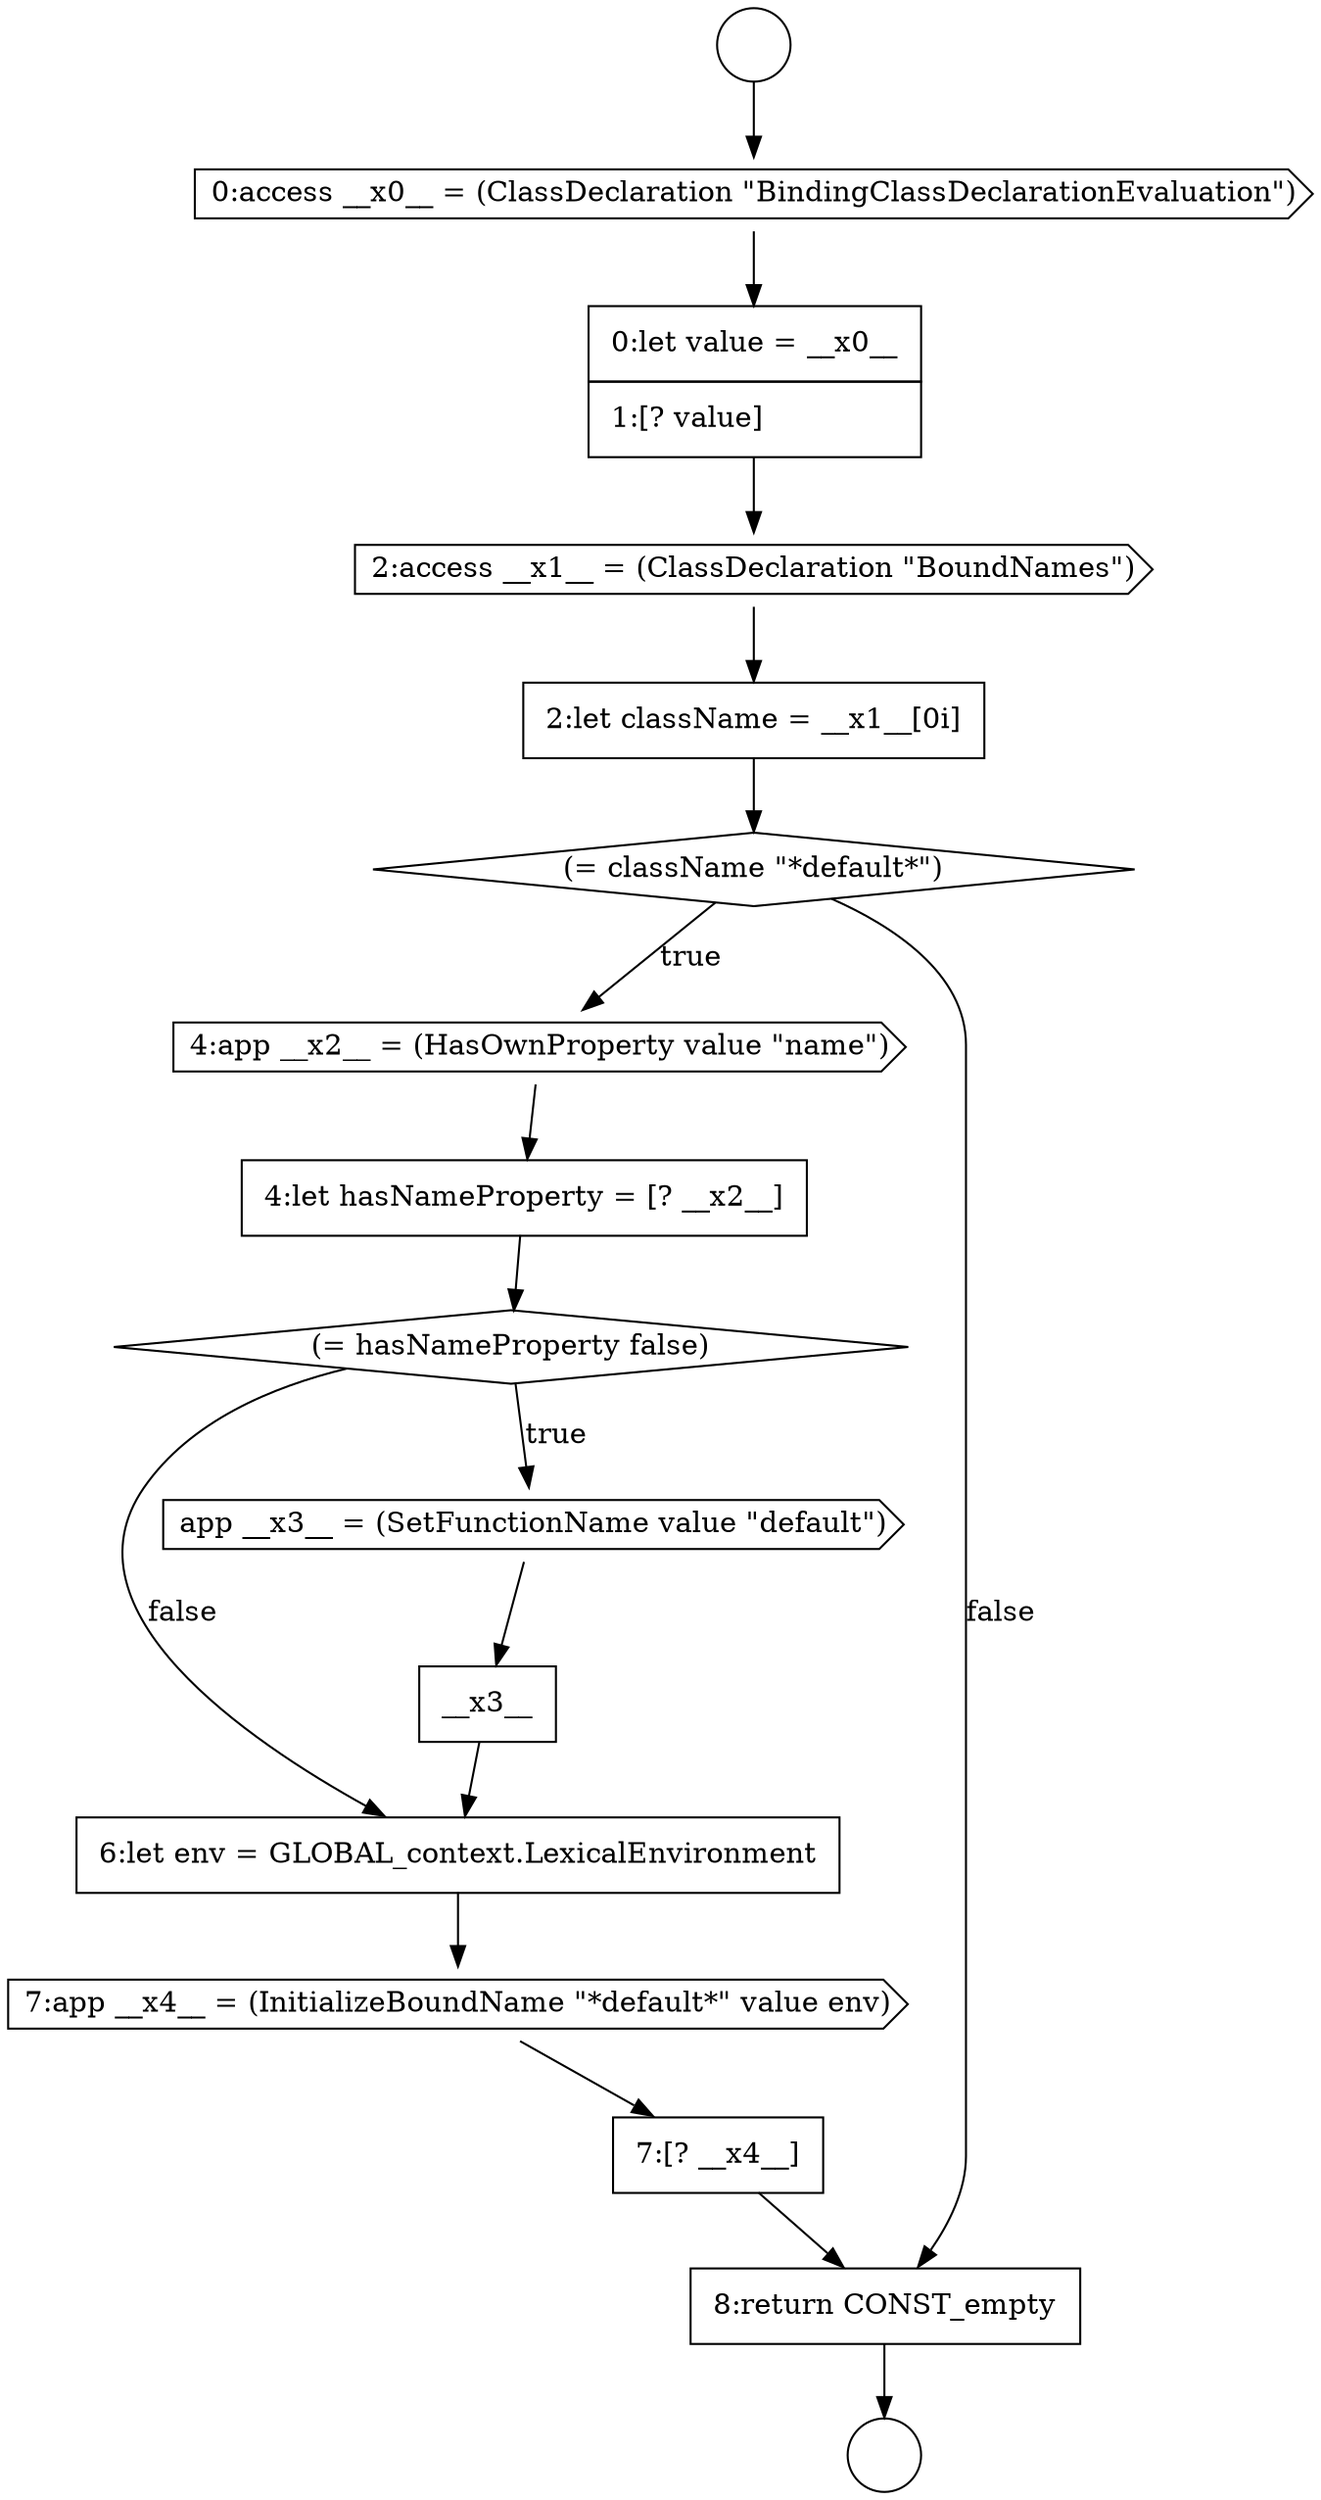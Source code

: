 digraph {
  node10886 [shape=none, margin=0, label=<<font color="black">
    <table border="0" cellborder="1" cellspacing="0" cellpadding="10">
      <tr><td align="left">0:let value = __x0__</td></tr>
      <tr><td align="left">1:[? value]</td></tr>
    </table>
  </font>> color="black" fillcolor="white" style=filled]
  node10891 [shape=none, margin=0, label=<<font color="black">
    <table border="0" cellborder="1" cellspacing="0" cellpadding="10">
      <tr><td align="left">4:let hasNameProperty = [? __x2__]</td></tr>
    </table>
  </font>> color="black" fillcolor="white" style=filled]
  node10895 [shape=none, margin=0, label=<<font color="black">
    <table border="0" cellborder="1" cellspacing="0" cellpadding="10">
      <tr><td align="left">6:let env = GLOBAL_context.LexicalEnvironment</td></tr>
    </table>
  </font>> color="black" fillcolor="white" style=filled]
  node10897 [shape=none, margin=0, label=<<font color="black">
    <table border="0" cellborder="1" cellspacing="0" cellpadding="10">
      <tr><td align="left">7:[? __x4__]</td></tr>
    </table>
  </font>> color="black" fillcolor="white" style=filled]
  node10887 [shape=cds, label=<<font color="black">2:access __x1__ = (ClassDeclaration &quot;BoundNames&quot;)</font>> color="black" fillcolor="white" style=filled]
  node10894 [shape=none, margin=0, label=<<font color="black">
    <table border="0" cellborder="1" cellspacing="0" cellpadding="10">
      <tr><td align="left">__x3__</td></tr>
    </table>
  </font>> color="black" fillcolor="white" style=filled]
  node10890 [shape=cds, label=<<font color="black">4:app __x2__ = (HasOwnProperty value &quot;name&quot;)</font>> color="black" fillcolor="white" style=filled]
  node10883 [shape=circle label=" " color="black" fillcolor="white" style=filled]
  node10893 [shape=cds, label=<<font color="black">app __x3__ = (SetFunctionName value &quot;default&quot;)</font>> color="black" fillcolor="white" style=filled]
  node10889 [shape=diamond, label=<<font color="black">(= className &quot;*default*&quot;)</font>> color="black" fillcolor="white" style=filled]
  node10892 [shape=diamond, label=<<font color="black">(= hasNameProperty false)</font>> color="black" fillcolor="white" style=filled]
  node10896 [shape=cds, label=<<font color="black">7:app __x4__ = (InitializeBoundName &quot;*default*&quot; value env)</font>> color="black" fillcolor="white" style=filled]
  node10898 [shape=none, margin=0, label=<<font color="black">
    <table border="0" cellborder="1" cellspacing="0" cellpadding="10">
      <tr><td align="left">8:return CONST_empty</td></tr>
    </table>
  </font>> color="black" fillcolor="white" style=filled]
  node10888 [shape=none, margin=0, label=<<font color="black">
    <table border="0" cellborder="1" cellspacing="0" cellpadding="10">
      <tr><td align="left">2:let className = __x1__[0i]</td></tr>
    </table>
  </font>> color="black" fillcolor="white" style=filled]
  node10885 [shape=cds, label=<<font color="black">0:access __x0__ = (ClassDeclaration &quot;BindingClassDeclarationEvaluation&quot;)</font>> color="black" fillcolor="white" style=filled]
  node10884 [shape=circle label=" " color="black" fillcolor="white" style=filled]
  node10897 -> node10898 [ color="black"]
  node10886 -> node10887 [ color="black"]
  node10891 -> node10892 [ color="black"]
  node10888 -> node10889 [ color="black"]
  node10894 -> node10895 [ color="black"]
  node10887 -> node10888 [ color="black"]
  node10898 -> node10884 [ color="black"]
  node10893 -> node10894 [ color="black"]
  node10883 -> node10885 [ color="black"]
  node10892 -> node10893 [label=<<font color="black">true</font>> color="black"]
  node10892 -> node10895 [label=<<font color="black">false</font>> color="black"]
  node10890 -> node10891 [ color="black"]
  node10896 -> node10897 [ color="black"]
  node10895 -> node10896 [ color="black"]
  node10885 -> node10886 [ color="black"]
  node10889 -> node10890 [label=<<font color="black">true</font>> color="black"]
  node10889 -> node10898 [label=<<font color="black">false</font>> color="black"]
}
